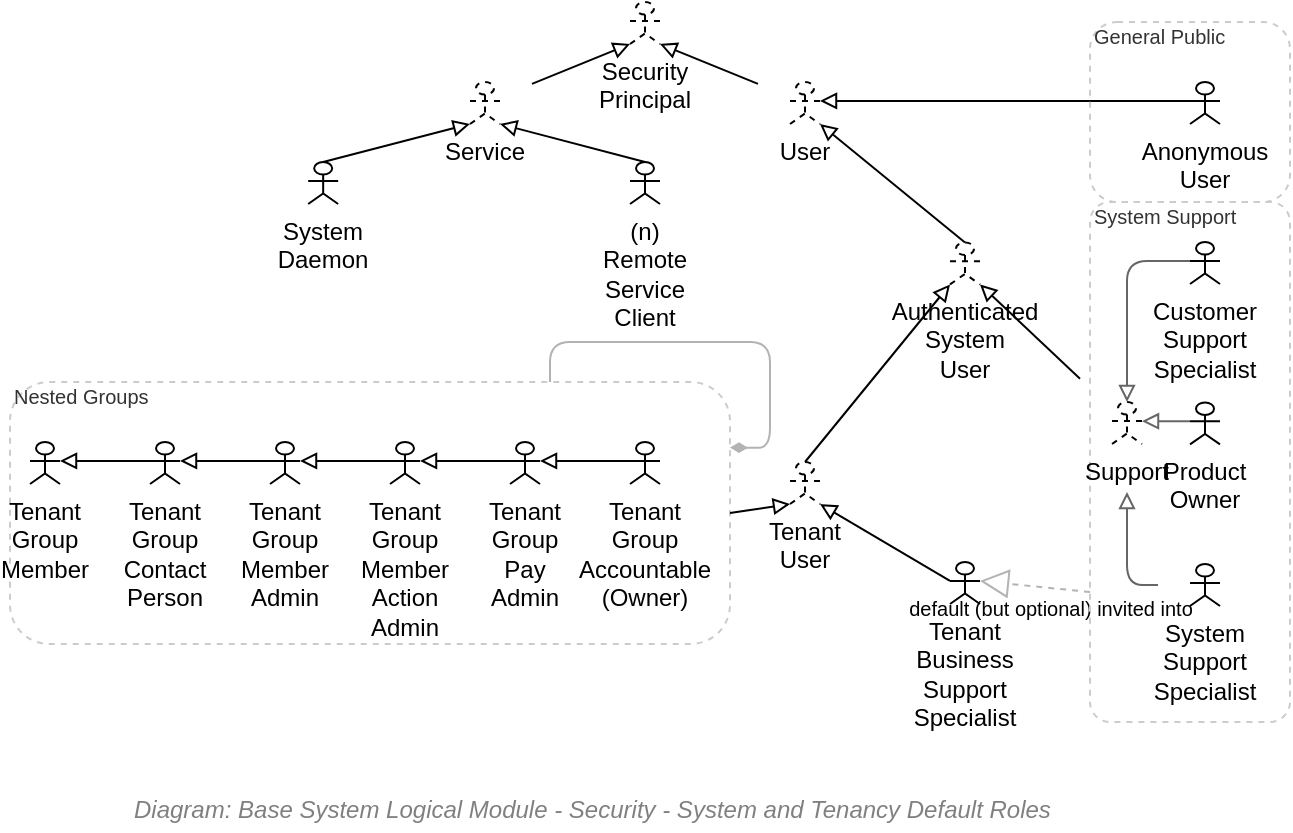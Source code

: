 <mxfile compressed="false" version="17.5.0" type="google">
  <diagram id="pEm8ktZGp6wMu_3EOcfN" name="Security/Integritity/Control/Roles (Default)">
    <mxGraphModel grid="1" page="1" gridSize="10" guides="1" tooltips="1" connect="1" arrows="1" fold="1" pageScale="1" pageWidth="827" pageHeight="1169" math="0" shadow="0">
      <root>
        <mxCell id="oh4CdTML1oAGD-KfwIBx-0" />
        <mxCell id="ovpsla4-_cdtzlIEU4v3-0" value="About" style="" parent="oh4CdTML1oAGD-KfwIBx-0" />
        <mxCell id="atoQp_HagZfa_AwT1Fi8-0" value="Title/Page" style="" visible="0" parent="oh4CdTML1oAGD-KfwIBx-0" />
        <mxCell id="atoQp_HagZfa_AwT1Fi8-1" value="" style="group;fontSize=10;" connectable="0" vertex="1" parent="atoQp_HagZfa_AwT1Fi8-0">
          <mxGeometry x="120" y="160" width="560" height="45" as="geometry" />
        </mxCell>
        <mxCell id="atoQp_HagZfa_AwT1Fi8-2" value="&lt;font style=&quot;font-size: 12px&quot;&gt;Base Logical Module - Security - System and Tenancy Default Roles&lt;/font&gt;" style="text;strokeColor=none;fillColor=none;html=1;fontSize=24;fontStyle=1;verticalAlign=middle;align=left;shadow=0;glass=0;comic=0;opacity=30;fontColor=#808080;" vertex="1" parent="atoQp_HagZfa_AwT1Fi8-1">
          <mxGeometry width="560" height="40" as="geometry" />
        </mxCell>
        <mxCell id="atoQp_HagZfa_AwT1Fi8-3" value="" style="line;strokeWidth=2;html=1;shadow=0;glass=0;comic=0;fillColor=none;fontSize=10;fontColor=#CCCCCC;labelBackgroundColor=none;strokeColor=#CCCCCC;" vertex="1" parent="atoQp_HagZfa_AwT1Fi8-1">
          <mxGeometry y="35" width="560" height="10" as="geometry" />
        </mxCell>
        <UserObject label="" tooltip="ABOUT&#xa;&#xa;The Core Module defines a number of default Roles.&#xa;&#xa;As per the the ERD diagrams in the Information View section, Roles are associated to Module defined Action Permissions.&#xa;&#xa;Any number of custom Roles can be defined per Tenancy.&#xa;&#xa; " id="7fCZLKL0diA7nNlKeCKZ-0">
          <mxCell style="shape=image;html=1;verticalAlign=top;verticalLabelPosition=bottom;labelBackgroundColor=#ffffff;imageAspect=0;aspect=fixed;image=https://cdn1.iconfinder.com/data/icons/hawcons/32/699014-icon-28-information-128.png;shadow=0;dashed=0;fontFamily=Helvetica;fontSize=12;fontColor=#000000;align=center;strokeColor=#000000;fillColor=#505050;dashPattern=1 1;" vertex="1" parent="atoQp_HagZfa_AwT1Fi8-0">
            <mxGeometry x="660" y="980" width="20" height="20" as="geometry" />
          </mxCell>
        </UserObject>
        <mxCell id="V7Dl2u6RSIbYAdiT7asZ-0" value="Title/Diagram" parent="oh4CdTML1oAGD-KfwIBx-0" />
        <mxCell id="V7Dl2u6RSIbYAdiT7asZ-2" value="&lt;font style=&quot;font-size: 12px&quot;&gt;Diagram: Base System Logical Module - Security - System and Tenancy Default Roles&lt;/font&gt;" style="text;strokeColor=none;fillColor=none;html=1;fontSize=24;fontStyle=2;verticalAlign=middle;align=left;shadow=0;glass=0;comic=0;opacity=30;fontColor=#808080;" vertex="1" parent="V7Dl2u6RSIbYAdiT7asZ-0">
          <mxGeometry x="120" y="680" width="520" height="20" as="geometry" />
        </mxCell>
        <mxCell id="-znyV3RlLnq4eFu-g09s-2" value="Containers" parent="oh4CdTML1oAGD-KfwIBx-0" />
        <mxCell id="ovpsla4-_cdtzlIEU4v3-22" value="Nested Groups" style="rounded=1;whiteSpace=wrap;html=1;shadow=0;glass=0;comic=0;strokeColor=#CCCCCC;fillColor=none;fontSize=10;align=left;fontColor=#333333;recursiveResize=0;container=1;collapsible=0;dashed=1;verticalAlign=top;spacing=2;spacingTop=-5;" vertex="1" parent="-znyV3RlLnq4eFu-g09s-2">
          <mxGeometry x="60" y="480" width="360" height="131" as="geometry" />
        </mxCell>
        <mxCell id="ovpsla4-_cdtzlIEU4v3-12" value="Tenant Group&lt;br&gt;Contact Person" style="html=1;outlineConnect=0;whiteSpace=wrap;fillColor=none;strokeColor=#000000;verticalLabelPosition=bottom;verticalAlign=top;align=center;shape=mxgraph.archimate3.actor;" vertex="1" parent="ovpsla4-_cdtzlIEU4v3-22">
          <mxGeometry x="70" y="30" width="15" height="21" as="geometry" />
        </mxCell>
        <mxCell id="ovpsla4-_cdtzlIEU4v3-10" value="Tenant Group&lt;br&gt;Accountable&lt;br&gt;(Owner)" style="html=1;outlineConnect=0;whiteSpace=wrap;fillColor=none;strokeColor=#000000;verticalLabelPosition=bottom;verticalAlign=top;align=center;shape=mxgraph.archimate3.actor;" vertex="1" parent="ovpsla4-_cdtzlIEU4v3-22">
          <mxGeometry x="310" y="30" width="15" height="21" as="geometry" />
        </mxCell>
        <mxCell id="-znyV3RlLnq4eFu-g09s-0" value="Connections" parent="oh4CdTML1oAGD-KfwIBx-0" />
        <mxCell id="j-h7DNDufu7gWE4jjCgq-5" style="edgeStyle=orthogonalEdgeStyle;rounded=1;orthogonalLoop=1;jettySize=auto;html=1;startArrow=none;startFill=0;endArrow=block;endFill=0;strokeColor=#666666;fontSize=10;fontColor=#808080;exitX=0;exitY=0.45;exitDx=0;exitDy=0;exitPerimeter=0;entryX=0.5;entryY=0;entryDx=0;entryDy=0;entryPerimeter=0;sourcePerimeterSpacing=16;targetPerimeterSpacing=24;startSize=6;" edge="1" parent="-znyV3RlLnq4eFu-g09s-0" source="ovpsla4-_cdtzlIEU4v3-3" target="oh4CdTML1oAGD-KfwIBx-18">
          <mxGeometry relative="1" as="geometry">
            <mxPoint x="620" y="445" as="targetPoint" />
          </mxGeometry>
        </mxCell>
        <mxCell id="j-h7DNDufu7gWE4jjCgq-4" style="edgeStyle=orthogonalEdgeStyle;rounded=1;orthogonalLoop=1;jettySize=auto;html=1;startArrow=none;startFill=0;endArrow=block;endFill=0;strokeColor=#666666;fontSize=10;fontColor=#808080;exitX=0;exitY=0.45;exitDx=0;exitDy=0;exitPerimeter=0;entryX=1;entryY=0.45;entryDx=0;entryDy=0;entryPerimeter=0;sourcePerimeterSpacing=16;targetPerimeterSpacing=24;startSize=6;" edge="1" parent="-znyV3RlLnq4eFu-g09s-0" source="ovpsla4-_cdtzlIEU4v3-19" target="oh4CdTML1oAGD-KfwIBx-18">
          <mxGeometry relative="1" as="geometry">
            <mxPoint x="780" y="445" as="targetPoint" />
            <Array as="points" />
          </mxGeometry>
        </mxCell>
        <mxCell id="uCMcWcsF4FD-YDmF66_B-1" style="edgeStyle=orthogonalEdgeStyle;rounded=1;orthogonalLoop=1;jettySize=auto;html=1;startArrow=none;startFill=0;endArrow=block;endFill=0;strokeColor=#666666;fontSize=10;fontColor=#808080;sourcePerimeterSpacing=16;targetPerimeterSpacing=24;startSize=6;" edge="1" parent="-znyV3RlLnq4eFu-g09s-0" source="ovpsla4-_cdtzlIEU4v3-2" target="oh4CdTML1oAGD-KfwIBx-18">
          <mxGeometry relative="1" as="geometry">
            <mxPoint x="612" y="510" as="targetPoint" />
            <mxPoint x="660" y="448" as="sourcePoint" />
          </mxGeometry>
        </mxCell>
        <mxCell id="-ZZ3Agthf5yeSCCD3SJb-6" style="rounded=1;orthogonalLoop=1;jettySize=auto;html=1;endArrow=none;endFill=0;strokeColor=#B3B3B3;fontSize=10;fontColor=#000000;startArrow=diamondThin;startFill=1;sourcePerimeterSpacing=16;targetPerimeterSpacing=24;startSize=6;exitX=1;exitY=0.25;exitDx=0;exitDy=0;entryX=0.75;entryY=0;entryDx=0;entryDy=0;" edge="1" parent="-znyV3RlLnq4eFu-g09s-0" source="ovpsla4-_cdtzlIEU4v3-22" target="ovpsla4-_cdtzlIEU4v3-22">
          <mxGeometry relative="1" as="geometry">
            <Array as="points">
              <mxPoint x="440" y="513" />
              <mxPoint x="440" y="460" />
              <mxPoint x="330" y="460" />
            </Array>
            <mxPoint x="70" y="610" as="sourcePoint" />
            <mxPoint x="90" y="390" as="targetPoint" />
          </mxGeometry>
        </mxCell>
        <mxCell id="PKVtvcu5dZyM0IZQ1ikP-10" style="edgeStyle=none;rounded=1;orthogonalLoop=1;jettySize=auto;html=1;startArrow=none;startFill=0;endArrow=block;endFill=0;strokeColor=#000000;fontFamily=Helvetica;fontSize=10;fontColor=#666666;exitX=0.5;exitY=0;exitDx=0;exitDy=0;exitPerimeter=0;entryX=0;entryY=1;entryDx=0;entryDy=0;entryPerimeter=0;sourcePerimeterSpacing=16;targetPerimeterSpacing=24;startSize=6;" edge="1" parent="-znyV3RlLnq4eFu-g09s-0" source="PKVtvcu5dZyM0IZQ1ikP-8" target="PKVtvcu5dZyM0IZQ1ikP-1">
          <mxGeometry relative="1" as="geometry">
            <mxPoint x="280" y="370" as="targetPoint" />
          </mxGeometry>
        </mxCell>
        <mxCell id="PKVtvcu5dZyM0IZQ1ikP-11" style="edgeStyle=none;rounded=1;orthogonalLoop=1;jettySize=auto;html=1;startArrow=none;startFill=0;endArrow=block;endFill=0;strokeColor=#000000;fontFamily=Helvetica;fontSize=10;fontColor=#666666;exitX=0.5;exitY=0;exitDx=0;exitDy=0;exitPerimeter=0;entryX=1;entryY=1;entryDx=0;entryDy=0;entryPerimeter=0;sourcePerimeterSpacing=16;targetPerimeterSpacing=24;startSize=6;" edge="1" parent="-znyV3RlLnq4eFu-g09s-0" source="PKVtvcu5dZyM0IZQ1ikP-9" target="PKVtvcu5dZyM0IZQ1ikP-1">
          <mxGeometry relative="1" as="geometry">
            <mxPoint x="320" y="370" as="targetPoint" />
            <mxPoint x="278.929" y="470" as="sourcePoint" />
          </mxGeometry>
        </mxCell>
        <mxCell id="PKVtvcu5dZyM0IZQ1ikP-12" style="edgeStyle=none;rounded=1;orthogonalLoop=1;jettySize=auto;html=1;startArrow=none;startFill=0;endArrow=block;endFill=0;strokeColor=#000000;fontFamily=Helvetica;fontSize=10;fontColor=#666666;sourcePerimeterSpacing=16;targetPerimeterSpacing=24;entryX=0;entryY=1;entryDx=0;entryDy=0;entryPerimeter=0;startSize=6;" edge="1" parent="-znyV3RlLnq4eFu-g09s-0" source="PKVtvcu5dZyM0IZQ1ikP-1" target="oh4CdTML1oAGD-KfwIBx-3">
          <mxGeometry relative="1" as="geometry">
            <mxPoint x="330" y="190" as="targetPoint" />
          </mxGeometry>
        </mxCell>
        <mxCell id="PKVtvcu5dZyM0IZQ1ikP-13" style="edgeStyle=none;rounded=1;orthogonalLoop=1;jettySize=auto;html=1;startArrow=none;startFill=0;endArrow=block;endFill=0;strokeColor=#000000;fontFamily=Helvetica;fontSize=10;fontColor=#666666;entryX=1;entryY=1;entryDx=0;entryDy=0;entryPerimeter=0;sourcePerimeterSpacing=16;targetPerimeterSpacing=24;startSize=6;" edge="1" parent="-znyV3RlLnq4eFu-g09s-0" source="oh4CdTML1oAGD-KfwIBx-2" target="oh4CdTML1oAGD-KfwIBx-3">
          <mxGeometry relative="1" as="geometry">
            <mxPoint x="400" y="290" as="targetPoint" />
          </mxGeometry>
        </mxCell>
        <mxCell id="PKVtvcu5dZyM0IZQ1ikP-15" style="edgeStyle=none;rounded=1;orthogonalLoop=1;jettySize=auto;html=1;startArrow=none;startFill=0;endArrow=block;endFill=0;strokeColor=#000000;fontFamily=Helvetica;fontSize=10;fontColor=#666666;exitX=0.5;exitY=0;exitDx=0;exitDy=0;exitPerimeter=0;entryX=1;entryY=1;entryDx=0;entryDy=0;entryPerimeter=0;sourcePerimeterSpacing=16;targetPerimeterSpacing=24;startSize=6;" edge="1" parent="-znyV3RlLnq4eFu-g09s-0" source="ovpsla4-_cdtzlIEU4v3-20" target="oh4CdTML1oAGD-KfwIBx-2">
          <mxGeometry relative="1" as="geometry">
            <mxPoint x="480" y="370" as="targetPoint" />
            <mxPoint x="460" y="357.851" as="sourcePoint" />
          </mxGeometry>
        </mxCell>
        <mxCell id="iySEIb2_fY3tDJsK-BMj-0" style="edgeStyle=none;rounded=1;orthogonalLoop=1;jettySize=auto;html=1;startArrow=none;startFill=0;endArrow=block;endFill=0;strokeColor=#000000;fontFamily=Helvetica;fontSize=10;fontColor=#666666;exitX=0;exitY=0.45;exitDx=0;exitDy=0;exitPerimeter=0;sourcePerimeterSpacing=16;targetPerimeterSpacing=24;startSize=6;entryX=1;entryY=0.45;entryDx=0;entryDy=0;entryPerimeter=0;" edge="1" parent="-znyV3RlLnq4eFu-g09s-0" source="ovpsla4-_cdtzlIEU4v3-12" target="ovpsla4-_cdtzlIEU4v3-11">
          <mxGeometry relative="1" as="geometry">
            <mxPoint x="110" y="550" as="targetPoint" />
            <mxPoint x="180" y="420" as="sourcePoint" />
          </mxGeometry>
        </mxCell>
        <mxCell id="iySEIb2_fY3tDJsK-BMj-4" style="edgeStyle=none;rounded=1;orthogonalLoop=1;jettySize=auto;html=1;startArrow=none;startFill=0;endArrow=block;endFill=0;strokeColor=#000000;fontFamily=Helvetica;fontSize=10;fontColor=#666666;exitX=0;exitY=0.45;exitDx=0;exitDy=0;exitPerimeter=0;entryX=1;entryY=0.45;entryDx=0;entryDy=0;entryPerimeter=0;sourcePerimeterSpacing=16;targetPerimeterSpacing=24;startSize=6;" edge="1" parent="-znyV3RlLnq4eFu-g09s-0" source="ovpsla4-_cdtzlIEU4v3-13" target="ovpsla4-_cdtzlIEU4v3-12">
          <mxGeometry relative="1" as="geometry">
            <mxPoint x="-40" y="530" as="targetPoint" />
            <mxPoint x="19" y="530" as="sourcePoint" />
          </mxGeometry>
        </mxCell>
        <mxCell id="iySEIb2_fY3tDJsK-BMj-6" style="rounded=1;orthogonalLoop=1;jettySize=auto;html=1;startArrow=none;startFill=0;endArrow=block;endFill=0;strokeColor=#000000;fontFamily=Helvetica;fontSize=10;fontColor=#666666;exitX=0;exitY=0.45;exitDx=0;exitDy=0;exitPerimeter=0;entryX=1;entryY=0.45;entryDx=0;entryDy=0;entryPerimeter=0;sourcePerimeterSpacing=16;targetPerimeterSpacing=24;startSize=6;" edge="1" parent="-znyV3RlLnq4eFu-g09s-0" source="ovpsla4-_cdtzlIEU4v3-14" target="ovpsla4-_cdtzlIEU4v3-13">
          <mxGeometry relative="1" as="geometry">
            <mxPoint x="150" y="550" as="targetPoint" />
            <mxPoint x="209" y="550" as="sourcePoint" />
          </mxGeometry>
        </mxCell>
        <mxCell id="iySEIb2_fY3tDJsK-BMj-11" style="edgeStyle=none;rounded=1;orthogonalLoop=1;jettySize=auto;html=1;startArrow=none;startFill=0;endArrow=block;endFill=0;strokeColor=#000000;fontFamily=Helvetica;fontSize=10;fontColor=#666666;exitX=0;exitY=0.45;exitDx=0;exitDy=0;exitPerimeter=0;entryX=1;entryY=0.45;entryDx=0;entryDy=0;entryPerimeter=0;sourcePerimeterSpacing=16;targetPerimeterSpacing=24;startSize=6;" edge="1" parent="-znyV3RlLnq4eFu-g09s-0" source="ovpsla4-_cdtzlIEU4v3-18" target="ovpsla4-_cdtzlIEU4v3-14">
          <mxGeometry relative="1" as="geometry">
            <mxPoint x="291" y="570" as="targetPoint" />
            <mxPoint x="351" y="570" as="sourcePoint" />
          </mxGeometry>
        </mxCell>
        <mxCell id="iySEIb2_fY3tDJsK-BMj-12" style="edgeStyle=none;rounded=1;orthogonalLoop=1;jettySize=auto;html=1;startArrow=none;startFill=0;endArrow=block;endFill=0;strokeColor=#000000;fontFamily=Helvetica;fontSize=10;fontColor=#666666;exitX=0;exitY=0.45;exitDx=0;exitDy=0;exitPerimeter=0;entryX=1;entryY=0.45;entryDx=0;entryDy=0;entryPerimeter=0;sourcePerimeterSpacing=16;targetPerimeterSpacing=24;startSize=6;" edge="1" parent="-znyV3RlLnq4eFu-g09s-0" source="ovpsla4-_cdtzlIEU4v3-10" target="ovpsla4-_cdtzlIEU4v3-18">
          <mxGeometry relative="1" as="geometry">
            <mxPoint x="362" y="560" as="targetPoint" />
            <mxPoint x="420" y="560" as="sourcePoint" />
          </mxGeometry>
        </mxCell>
        <mxCell id="j-h7DNDufu7gWE4jjCgq-0" style="rounded=1;orthogonalLoop=1;jettySize=auto;html=1;startArrow=none;startFill=0;endArrow=block;endFill=0;strokeColor=#000000;fontFamily=Helvetica;fontSize=10;fontColor=#666666;sourcePerimeterSpacing=16;targetPerimeterSpacing=24;startSize=6;exitX=0;exitY=0.45;exitDx=0;exitDy=0;exitPerimeter=0;entryX=1;entryY=1;entryDx=0;entryDy=0;entryPerimeter=0;" edge="1" parent="-znyV3RlLnq4eFu-g09s-0" source="ovpsla4-_cdtzlIEU4v3-4" target="ovpsla4-_cdtzlIEU4v3-5">
          <mxGeometry relative="1" as="geometry">
            <mxPoint x="510" y="520" as="targetPoint" />
            <mxPoint x="520" y="660" as="sourcePoint" />
          </mxGeometry>
        </mxCell>
        <mxCell id="j-h7DNDufu7gWE4jjCgq-1" style="edgeStyle=none;rounded=1;orthogonalLoop=1;jettySize=auto;html=1;startArrow=none;startFill=0;endArrow=block;endFill=0;strokeColor=#000000;fontFamily=Helvetica;fontSize=10;fontColor=#666666;entryX=0;entryY=1;entryDx=0;entryDy=0;entryPerimeter=0;sourcePerimeterSpacing=16;targetPerimeterSpacing=24;startSize=6;exitX=1;exitY=0.5;exitDx=0;exitDy=0;" edge="1" parent="-znyV3RlLnq4eFu-g09s-0" source="ovpsla4-_cdtzlIEU4v3-22" target="ovpsla4-_cdtzlIEU4v3-5">
          <mxGeometry relative="1" as="geometry">
            <mxPoint x="380" y="620" as="targetPoint" />
            <mxPoint x="170" y="610" as="sourcePoint" />
          </mxGeometry>
        </mxCell>
        <mxCell id="-ZZ3Agthf5yeSCCD3SJb-3" value="default (but optional) invited into" style="endArrow=block;dashed=1;endFill=0;endSize=12;html=1;strokeColor=#B3B3B3;fontSize=10;fontColor=#000000;fixDash=1;entryX=1;entryY=0.45;entryDx=0;entryDy=0;entryPerimeter=0;sourcePerimeterSpacing=16;targetPerimeterSpacing=24;startSize=6;exitX=0;exitY=0.75;exitDx=0;exitDy=0;" edge="1" parent="-znyV3RlLnq4eFu-g09s-0" source="-ZZ3Agthf5yeSCCD3SJb-10" target="ovpsla4-_cdtzlIEU4v3-4">
          <mxGeometry x="-0.29" y="10" width="160" relative="1" as="geometry">
            <mxPoint x="660" y="600" as="sourcePoint" />
            <mxPoint x="560" y="680" as="targetPoint" />
            <mxPoint as="offset" />
          </mxGeometry>
        </mxCell>
        <mxCell id="PKVtvcu5dZyM0IZQ1ikP-14" style="edgeStyle=none;rounded=1;orthogonalLoop=1;jettySize=auto;html=1;startArrow=none;startFill=0;endArrow=block;endFill=0;strokeColor=#000000;fontFamily=Helvetica;fontSize=10;fontColor=#666666;entryX=1;entryY=0.45;entryDx=0;entryDy=0;entryPerimeter=0;exitX=0;exitY=0.45;exitDx=0;exitDy=0;exitPerimeter=0;sourcePerimeterSpacing=16;targetPerimeterSpacing=24;startSize=6;" edge="1" parent="-znyV3RlLnq4eFu-g09s-0" target="oh4CdTML1oAGD-KfwIBx-2" source="PKVtvcu5dZyM0IZQ1ikP-6">
          <mxGeometry relative="1" as="geometry">
            <mxPoint x="480" y="318" as="targetPoint" />
            <mxPoint x="600" y="318" as="sourcePoint" />
          </mxGeometry>
        </mxCell>
        <mxCell id="PKVtvcu5dZyM0IZQ1ikP-20" style="edgeStyle=none;rounded=1;orthogonalLoop=1;jettySize=auto;html=1;startArrow=none;startFill=0;endArrow=block;endFill=0;strokeColor=#000000;fontFamily=Helvetica;fontSize=10;fontColor=#666666;exitX=0.5;exitY=0;exitDx=0;exitDy=0;exitPerimeter=0;sourcePerimeterSpacing=16;targetPerimeterSpacing=24;startSize=6;entryX=0;entryY=1;entryDx=0;entryDy=0;entryPerimeter=0;" edge="1" parent="-znyV3RlLnq4eFu-g09s-0" source="ovpsla4-_cdtzlIEU4v3-5" target="ovpsla4-_cdtzlIEU4v3-20">
          <mxGeometry relative="1" as="geometry">
            <mxPoint x="520" y="450" as="targetPoint" />
            <mxPoint x="461" y="530" as="sourcePoint" />
          </mxGeometry>
        </mxCell>
        <mxCell id="-kVZsgtm4rtHnSFvT3ZZ-5" style="edgeStyle=none;rounded=1;orthogonalLoop=1;jettySize=auto;html=1;startArrow=none;startFill=0;endArrow=block;endFill=0;strokeColor=#000000;fontFamily=Helvetica;fontSize=10;fontColor=#666666;sourcePerimeterSpacing=16;targetPerimeterSpacing=24;startSize=6;entryX=1;entryY=1;entryDx=0;entryDy=0;entryPerimeter=0;" edge="1" parent="-znyV3RlLnq4eFu-g09s-0" source="oh4CdTML1oAGD-KfwIBx-18" target="ovpsla4-_cdtzlIEU4v3-20">
          <mxGeometry relative="1" as="geometry">
            <mxPoint x="560" y="440" as="targetPoint" />
            <mxPoint x="600" y="440" as="sourcePoint" />
          </mxGeometry>
        </mxCell>
        <mxCell id="ovpsla4-_cdtzlIEU4v3-1" value="Actors" style="" parent="oh4CdTML1oAGD-KfwIBx-0" />
        <mxCell id="-ZZ3Agthf5yeSCCD3SJb-10" value="System Support" style="rounded=1;whiteSpace=wrap;html=1;shadow=0;glass=0;comic=0;strokeColor=#CCCCCC;fillColor=none;fontSize=10;align=left;fontColor=#333333;recursiveResize=0;container=1;collapsible=0;dashed=1;verticalAlign=top;spacing=2;spacingTop=-5;absoluteArcSize=1;" vertex="1" parent="ovpsla4-_cdtzlIEU4v3-1">
          <mxGeometry x="600" y="390" width="100" height="260" as="geometry" />
        </mxCell>
        <mxCell id="oh4CdTML1oAGD-KfwIBx-18" value="Support" style="html=1;outlineConnect=0;whiteSpace=wrap;fillColor=none;strokeColor=#000000;verticalLabelPosition=bottom;verticalAlign=top;align=center;shape=mxgraph.archimate3.actor;dashed=1;" vertex="1" parent="-ZZ3Agthf5yeSCCD3SJb-10">
          <mxGeometry x="11" y="100" width="15" height="21" as="geometry" />
        </mxCell>
        <mxCell id="ovpsla4-_cdtzlIEU4v3-2" value="System Support&lt;br&gt;Specialist" style="html=1;outlineConnect=0;whiteSpace=wrap;fillColor=none;strokeColor=#000000;verticalLabelPosition=bottom;verticalAlign=top;align=center;shape=mxgraph.archimate3.actor;" vertex="1" parent="-ZZ3Agthf5yeSCCD3SJb-10">
          <mxGeometry x="50" y="181" width="15" height="21" as="geometry" />
        </mxCell>
        <mxCell id="ovpsla4-_cdtzlIEU4v3-3" value="Customer Support Specialist" style="html=1;outlineConnect=0;whiteSpace=wrap;fillColor=none;strokeColor=#000000;verticalLabelPosition=bottom;verticalAlign=top;align=center;shape=mxgraph.archimate3.actor;" vertex="1" parent="-ZZ3Agthf5yeSCCD3SJb-10">
          <mxGeometry x="50" y="20" width="15" height="21" as="geometry" />
        </mxCell>
        <mxCell id="ovpsla4-_cdtzlIEU4v3-19" value="Product Owner" style="html=1;outlineConnect=0;whiteSpace=wrap;fillColor=none;strokeColor=#000000;verticalLabelPosition=bottom;verticalAlign=top;align=center;shape=mxgraph.archimate3.actor;" vertex="1" parent="-ZZ3Agthf5yeSCCD3SJb-10">
          <mxGeometry x="50" y="100.19" width="15" height="21" as="geometry" />
        </mxCell>
        <mxCell id="oh4CdTML1oAGD-KfwIBx-2" value="User" style="html=1;outlineConnect=0;whiteSpace=wrap;fillColor=none;strokeColor=#000000;verticalLabelPosition=bottom;verticalAlign=top;align=center;shape=mxgraph.archimate3.actor;dashed=1;" vertex="1" parent="ovpsla4-_cdtzlIEU4v3-1">
          <mxGeometry x="450" y="330" width="15" height="21" as="geometry" />
        </mxCell>
        <mxCell id="oh4CdTML1oAGD-KfwIBx-3" value="Security&lt;br&gt;Principal" style="html=1;outlineConnect=0;whiteSpace=wrap;fillColor=none;strokeColor=#000000;verticalLabelPosition=bottom;verticalAlign=top;align=center;shape=mxgraph.archimate3.actor;dashed=1;" vertex="1" parent="ovpsla4-_cdtzlIEU4v3-1">
          <mxGeometry x="370" y="290" width="15" height="21" as="geometry" />
        </mxCell>
        <mxCell id="ovpsla4-_cdtzlIEU4v3-4" value="Tenant&lt;br&gt;Business Support Specialist" style="html=1;outlineConnect=0;whiteSpace=wrap;fillColor=none;strokeColor=#000000;verticalLabelPosition=bottom;verticalAlign=top;align=center;shape=mxgraph.archimate3.actor;" vertex="1" parent="ovpsla4-_cdtzlIEU4v3-1">
          <mxGeometry x="530" y="570" width="15" height="21" as="geometry" />
        </mxCell>
        <mxCell id="ovpsla4-_cdtzlIEU4v3-5" value="Tenant User" style="html=1;outlineConnect=0;whiteSpace=wrap;fillColor=none;strokeColor=#000000;verticalLabelPosition=bottom;verticalAlign=top;align=center;shape=mxgraph.archimate3.actor;dashed=1;" vertex="1" parent="ovpsla4-_cdtzlIEU4v3-1">
          <mxGeometry x="450" y="520" width="15" height="21" as="geometry" />
        </mxCell>
        <mxCell id="ovpsla4-_cdtzlIEU4v3-20" value="Authenticated System&lt;br&gt;User" style="html=1;outlineConnect=0;whiteSpace=wrap;fillColor=none;strokeColor=#000000;verticalLabelPosition=bottom;verticalAlign=top;align=center;shape=mxgraph.archimate3.actor;dashed=1;" vertex="1" parent="ovpsla4-_cdtzlIEU4v3-1">
          <mxGeometry x="530" y="410.214" width="15" height="21" as="geometry" />
        </mxCell>
        <mxCell id="PKVtvcu5dZyM0IZQ1ikP-1" value="Service" style="html=1;outlineConnect=0;whiteSpace=wrap;fillColor=none;strokeColor=#000000;verticalLabelPosition=bottom;verticalAlign=top;align=center;shape=mxgraph.archimate3.actor;dashed=1;" vertex="1" parent="ovpsla4-_cdtzlIEU4v3-1">
          <mxGeometry x="290" y="330" width="15" height="21" as="geometry" />
        </mxCell>
        <mxCell id="PKVtvcu5dZyM0IZQ1ikP-8" value="System&lt;br&gt;Daemon" style="html=1;outlineConnect=0;whiteSpace=wrap;fillColor=none;strokeColor=#000000;verticalLabelPosition=bottom;verticalAlign=top;align=center;shape=mxgraph.archimate3.actor;" vertex="1" parent="ovpsla4-_cdtzlIEU4v3-1">
          <mxGeometry x="209.086" y="370" width="15" height="21" as="geometry" />
        </mxCell>
        <mxCell id="PKVtvcu5dZyM0IZQ1ikP-9" value="(n) Remote&lt;br&gt;Service&lt;br&gt;Client" style="html=1;outlineConnect=0;whiteSpace=wrap;fillColor=none;strokeColor=#000000;verticalLabelPosition=bottom;verticalAlign=top;align=center;shape=mxgraph.archimate3.actor;" vertex="1" parent="ovpsla4-_cdtzlIEU4v3-1">
          <mxGeometry x="370" y="370" width="15" height="21" as="geometry" />
        </mxCell>
        <mxCell id="-ZZ3Agthf5yeSCCD3SJb-17" value="General Public" style="rounded=1;whiteSpace=wrap;html=1;shadow=0;glass=0;comic=0;strokeColor=#CCCCCC;fillColor=none;fontSize=10;align=left;fontColor=#333333;recursiveResize=0;container=1;collapsible=0;dashed=1;verticalAlign=top;spacing=2;spacingTop=-5;" vertex="1" parent="ovpsla4-_cdtzlIEU4v3-1">
          <mxGeometry x="600" y="300" width="100" height="90" as="geometry" />
        </mxCell>
        <mxCell id="PKVtvcu5dZyM0IZQ1ikP-6" value="Anonymous User" style="html=1;outlineConnect=0;whiteSpace=wrap;fillColor=none;strokeColor=#000000;verticalLabelPosition=bottom;verticalAlign=top;align=center;shape=mxgraph.archimate3.actor;" vertex="1" parent="-ZZ3Agthf5yeSCCD3SJb-17">
          <mxGeometry x="50" y="30" width="15" height="21" as="geometry" />
        </mxCell>
        <mxCell id="ovpsla4-_cdtzlIEU4v3-11" value="Tenant Group&lt;br&gt;Member" style="html=1;outlineConnect=0;whiteSpace=wrap;fillColor=none;strokeColor=#000000;verticalLabelPosition=bottom;verticalAlign=top;align=center;shape=mxgraph.archimate3.actor;" vertex="1" parent="ovpsla4-_cdtzlIEU4v3-1">
          <mxGeometry x="70" y="510" width="15" height="21" as="geometry" />
        </mxCell>
        <mxCell id="ovpsla4-_cdtzlIEU4v3-13" value="Tenant Group&lt;br&gt;Member&lt;br&gt;Admin" style="html=1;outlineConnect=0;whiteSpace=wrap;fillColor=none;strokeColor=#000000;verticalLabelPosition=bottom;verticalAlign=top;align=center;shape=mxgraph.archimate3.actor;" vertex="1" parent="ovpsla4-_cdtzlIEU4v3-1">
          <mxGeometry x="190" y="510" width="15" height="21" as="geometry" />
        </mxCell>
        <mxCell id="ovpsla4-_cdtzlIEU4v3-14" value="Tenant Group&lt;br&gt;Member&lt;br&gt;Action&lt;br&gt;Admin" style="html=1;outlineConnect=0;whiteSpace=wrap;fillColor=none;strokeColor=#000000;verticalLabelPosition=bottom;verticalAlign=top;align=center;shape=mxgraph.archimate3.actor;" vertex="1" parent="ovpsla4-_cdtzlIEU4v3-1">
          <mxGeometry x="250" y="510" width="15" height="21" as="geometry" />
        </mxCell>
        <mxCell id="ovpsla4-_cdtzlIEU4v3-18" value="Tenant Group&lt;br&gt;Pay&lt;br&gt;Admin" style="html=1;outlineConnect=0;whiteSpace=wrap;fillColor=none;strokeColor=#000000;verticalLabelPosition=bottom;verticalAlign=top;align=center;shape=mxgraph.archimate3.actor;" vertex="1" parent="ovpsla4-_cdtzlIEU4v3-1">
          <mxGeometry x="310" y="510" width="15" height="21" as="geometry" />
        </mxCell>
      </root>
    </mxGraphModel>
  </diagram>
</mxfile>

